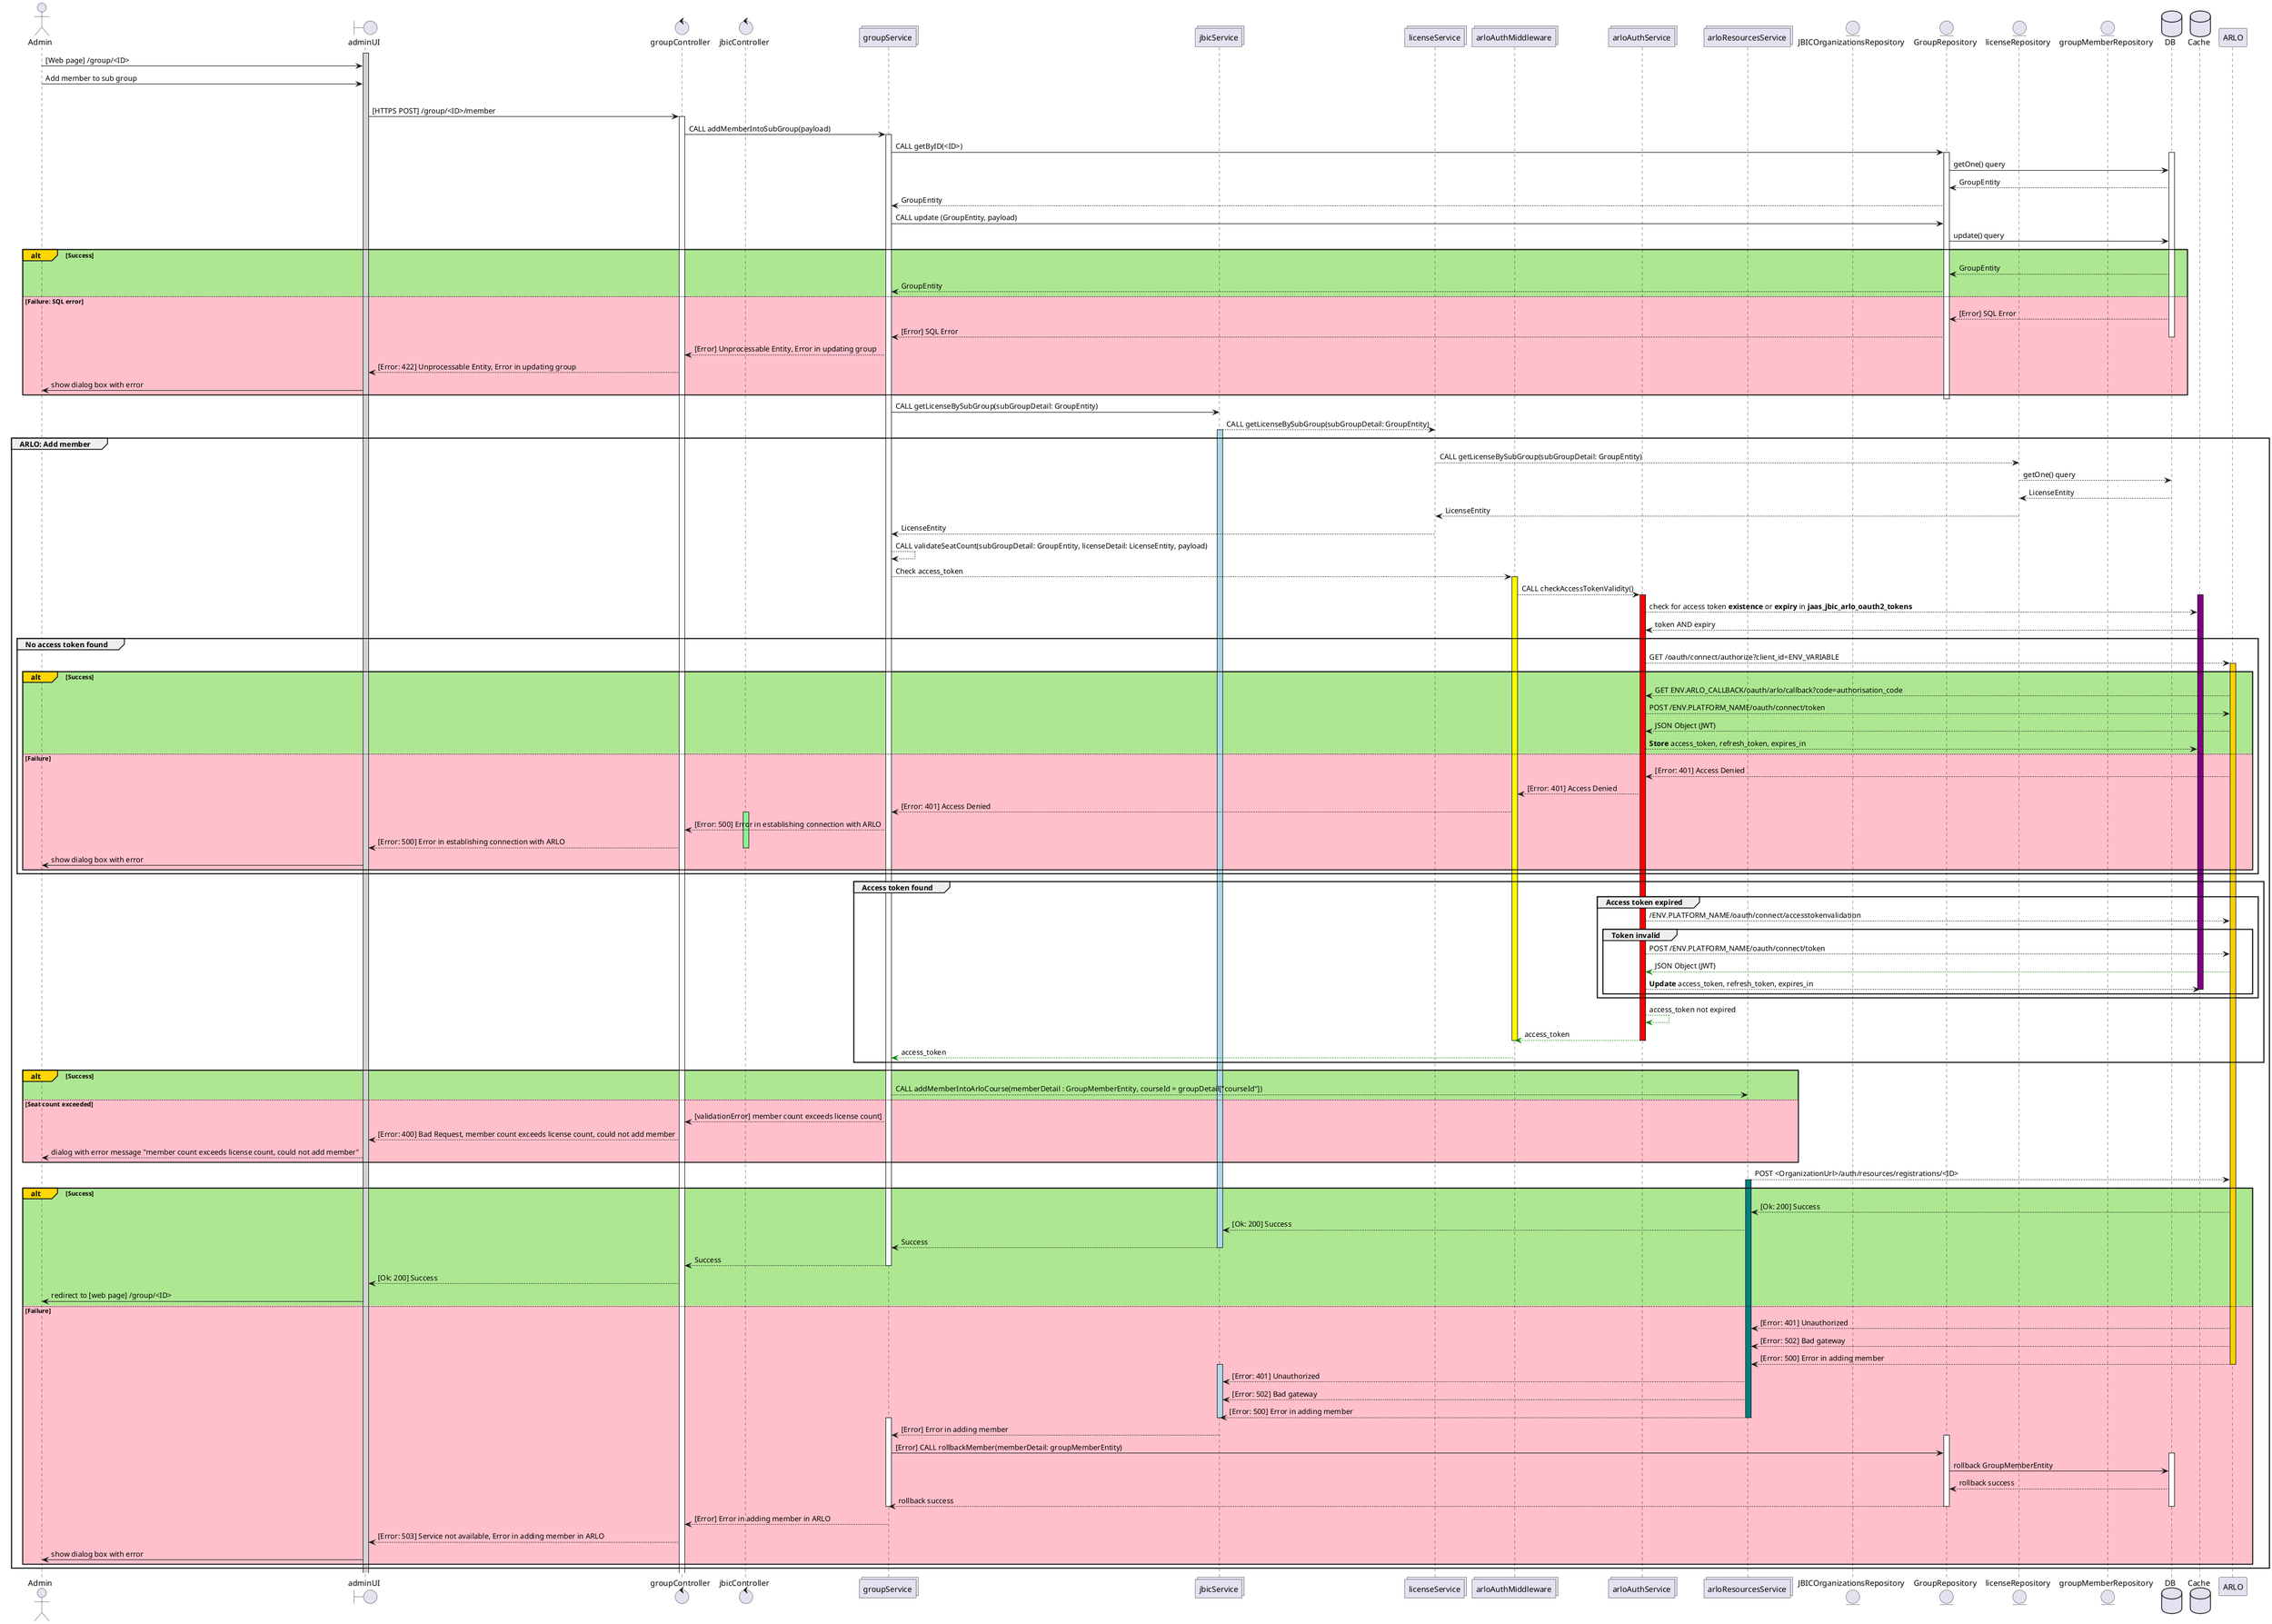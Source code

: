 @startuml
actor       Admin                       as admin
boundary    adminUI                     as adminUI
control     groupController             as groupController
control     jbicController              as jbicController
collections groupService                as groupService
collections jbicService                 as jbicService
collections licenseService              as licenseService
collections arloAuthMiddleware          as arloAuthMiddleware
collections arloAuthService             as arloAuthService
collections arloResourcesService        as arloResourcesService
entity      JBICOrganizationsRepository as JBICOrganizationsRepository
entity      GroupRepository             as GroupRepository
entity      licenseRepository           as licenseRepository
entity      groupMemberRepository       as groupMemberRepository
database    DB                          as DB
database    Cache                       as Cache
participant ARLO                        as ARLO

activate adminUI #lightgrey
admin -> adminUI : [Web page] /group/<ID>
admin -> adminUI : Add member to sub group

group update group and update ARLO organization
adminUI -> groupController : [HTTPS POST] /group/<ID>/member

activate groupController
groupController -> groupService : CALL addMemberIntoSubGroup(payload)
activate groupService
groupService -> GroupRepository : CALL getByID(<ID>)
activate GroupRepository
activate DB
GroupRepository -> DB : getOne() query
DB --> GroupRepository : GroupEntity
GroupRepository --> groupService : GroupEntity


groupService -> GroupRepository : CALL update (GroupEntity, payload)

GroupRepository -> DB : update() query

alt#Gold #ADE792 Success
DB --> GroupRepository : GroupEntity
GroupRepository --> groupService : GroupEntity
else #pink Failure: SQL error
DB --> GroupRepository : [Error] SQL Error
GroupRepository --> groupService: [Error] SQL Error
deactivate DB
groupService -->groupController: [Error] Unprocessable Entity, Error in updating group
groupController --> adminUI : [Error: 422] Unprocessable Entity, Error in updating group
adminUI -> admin : show dialog box with error
end
deactivate GroupRepository

groupService -> jbicService : CALL getLicenseBySubGroup(subGroupDetail: GroupEntity)
jbicService --> licenseService: CALL getLicenseBySubGroup(subGroupDetail: GroupEntity)
activate jbicService #lightblue

group ARLO: Add member
licenseService --> licenseRepository: CALL getLicenseBySubGroup(subGroupDetail: GroupEntity)
licenseRepository --> DB: getOne() query
DB --> licenseRepository: LicenseEntity
licenseRepository --> licenseService: LicenseEntity
licenseService --> groupService: LicenseEntity
groupService --> groupService: CALL validateSeatCount(subGroupDetail: GroupEntity, licenseDetail: LicenseEntity, payload)

groupService --> arloAuthMiddleware: Check access_token
activate arloAuthMiddleware #yellow
arloAuthMiddleware --> arloAuthService: CALL checkAccessTokenValidity()
activate arloAuthService #red
activate Cache #purple
arloAuthService --> Cache: check for access token **existence** or **expiry** in **jaas_jbic_arlo_oauth2_tokens**
Cache --> arloAuthService: token AND expiry

group No access token found
arloAuthService --> ARLO: GET /oauth/connect/authorize?client_id=ENV_VARIABLE
alt#Gold #ADE792 Success
activate ARLO #FFD100
ARLO --> arloAuthService: GET ENV.ARLO_CALLBACK/oauth/arlo/callback?code=authorisation_code
arloAuthService --> ARLO: POST /ENV.PLATFORM_NAME/oauth/connect/token
ARLO --> arloAuthService: JSON Object (JWT)
arloAuthService --> Cache: **Store** access_token, refresh_token, expires_in
else #pink Failure
ARLO --> arloAuthService: [Error: 401] Access Denied
arloAuthService --> arloAuthMiddleware: [Error: 401] Access Denied
arloAuthMiddleware --> groupService: [Error: 401] Access Denied

activate jbicController #lightgreen
groupService --> groupController: [Error: 500] Error in establishing connection with ARLO
groupController --> adminUI: [Error: 500] Error in establishing connection with ARLO
deactivate jbicController
adminUI -> admin : show dialog box with error
end
end
group Access token found
group Access token expired
activate arloAuthService #red
arloAuthService --> ARLO: /ENV.PLATFORM_NAME/oauth/connect/accesstokenvalidation
group Token invalid
arloAuthService --> ARLO: POST /ENV.PLATFORM_NAME/oauth/connect/token
ARLO --[#green]> arloAuthService: JSON Object (JWT)
arloAuthService --> Cache: **Update** access_token, refresh_token, expires_in
deactivate Cache
end
end
arloAuthService --[#green]> arloAuthService: access_token not expired
arloAuthService --[#green]> arloAuthMiddleware: access_token
deactivate arloAuthMiddleware
deactivate arloAuthService #red
arloAuthMiddleware --[#green]> groupService: access_token
end

alt#Gold #ADE792 Success
groupService --> arloResourcesService: CALL addMemberIntoArloCourse(memberDetail : GroupMemberEntity, courseId = groupDetail["courseId"])
else #pink Seat count exceeded
groupService --> groupController: [validationError] member count exceeds license count]
groupController --> adminUI: [Error: 400] Bad Request, member count exceeds license count, could not add member
adminUI --> admin: dialog with error message "member count exceeds license count, could not add member"
end

arloResourcesService --> ARLO: POST <OrganizationUrl>/auth/resources/registrations/<ID>

activate arloResourcesService #teal

alt#Gold #ADE792 Success
ARLO --> arloResourcesService : [Ok: 200] Success
arloResourcesService --> jbicService : [Ok: 200] Success
jbicService --> groupService : Success
deactivate jbicService
groupService --> groupController : Success
deactivate groupService
groupController --> adminUI: [Ok: 200] Success
adminUI -> admin : redirect to [web page] /group/<ID>
else #pink Failure

ARLO --> arloResourcesService: [Error: 401] Unauthorized
ARLO --> arloResourcesService: [Error: 502] Bad gateway
ARLO --> arloResourcesService: [Error: 500] Error in adding member
deactivate ARLO

activate jbicService #lightblue
arloResourcesService --> jbicService: [Error: 401] Unauthorized
arloResourcesService --> jbicService: [Error: 502] Bad gateway
arloResourcesService --> jbicService: [Error: 500] Error in adding member
deactivate jbicService
activate groupService
deactivate arloResourcesService
jbicService --> groupService: [Error] Error in adding member
activate GroupRepository
groupService -> GroupRepository: [Error] CALL rollbackMember(memberDetail: groupMemberEntity)
activate DB
GroupRepository -> DB : rollback GroupMemberEntity
DB --> GroupRepository : rollback success
GroupRepository -->groupService : rollback success
deactivate DB
deactivate groupService
deactivate GroupRepository
groupService --> groupController : [Error] Error in adding member in ARLO
groupController --> adminUI : [Error: 503] Service not available, Error in adding member in ARLO
adminUI -> admin : show dialog box with error
end
end
@enduml

